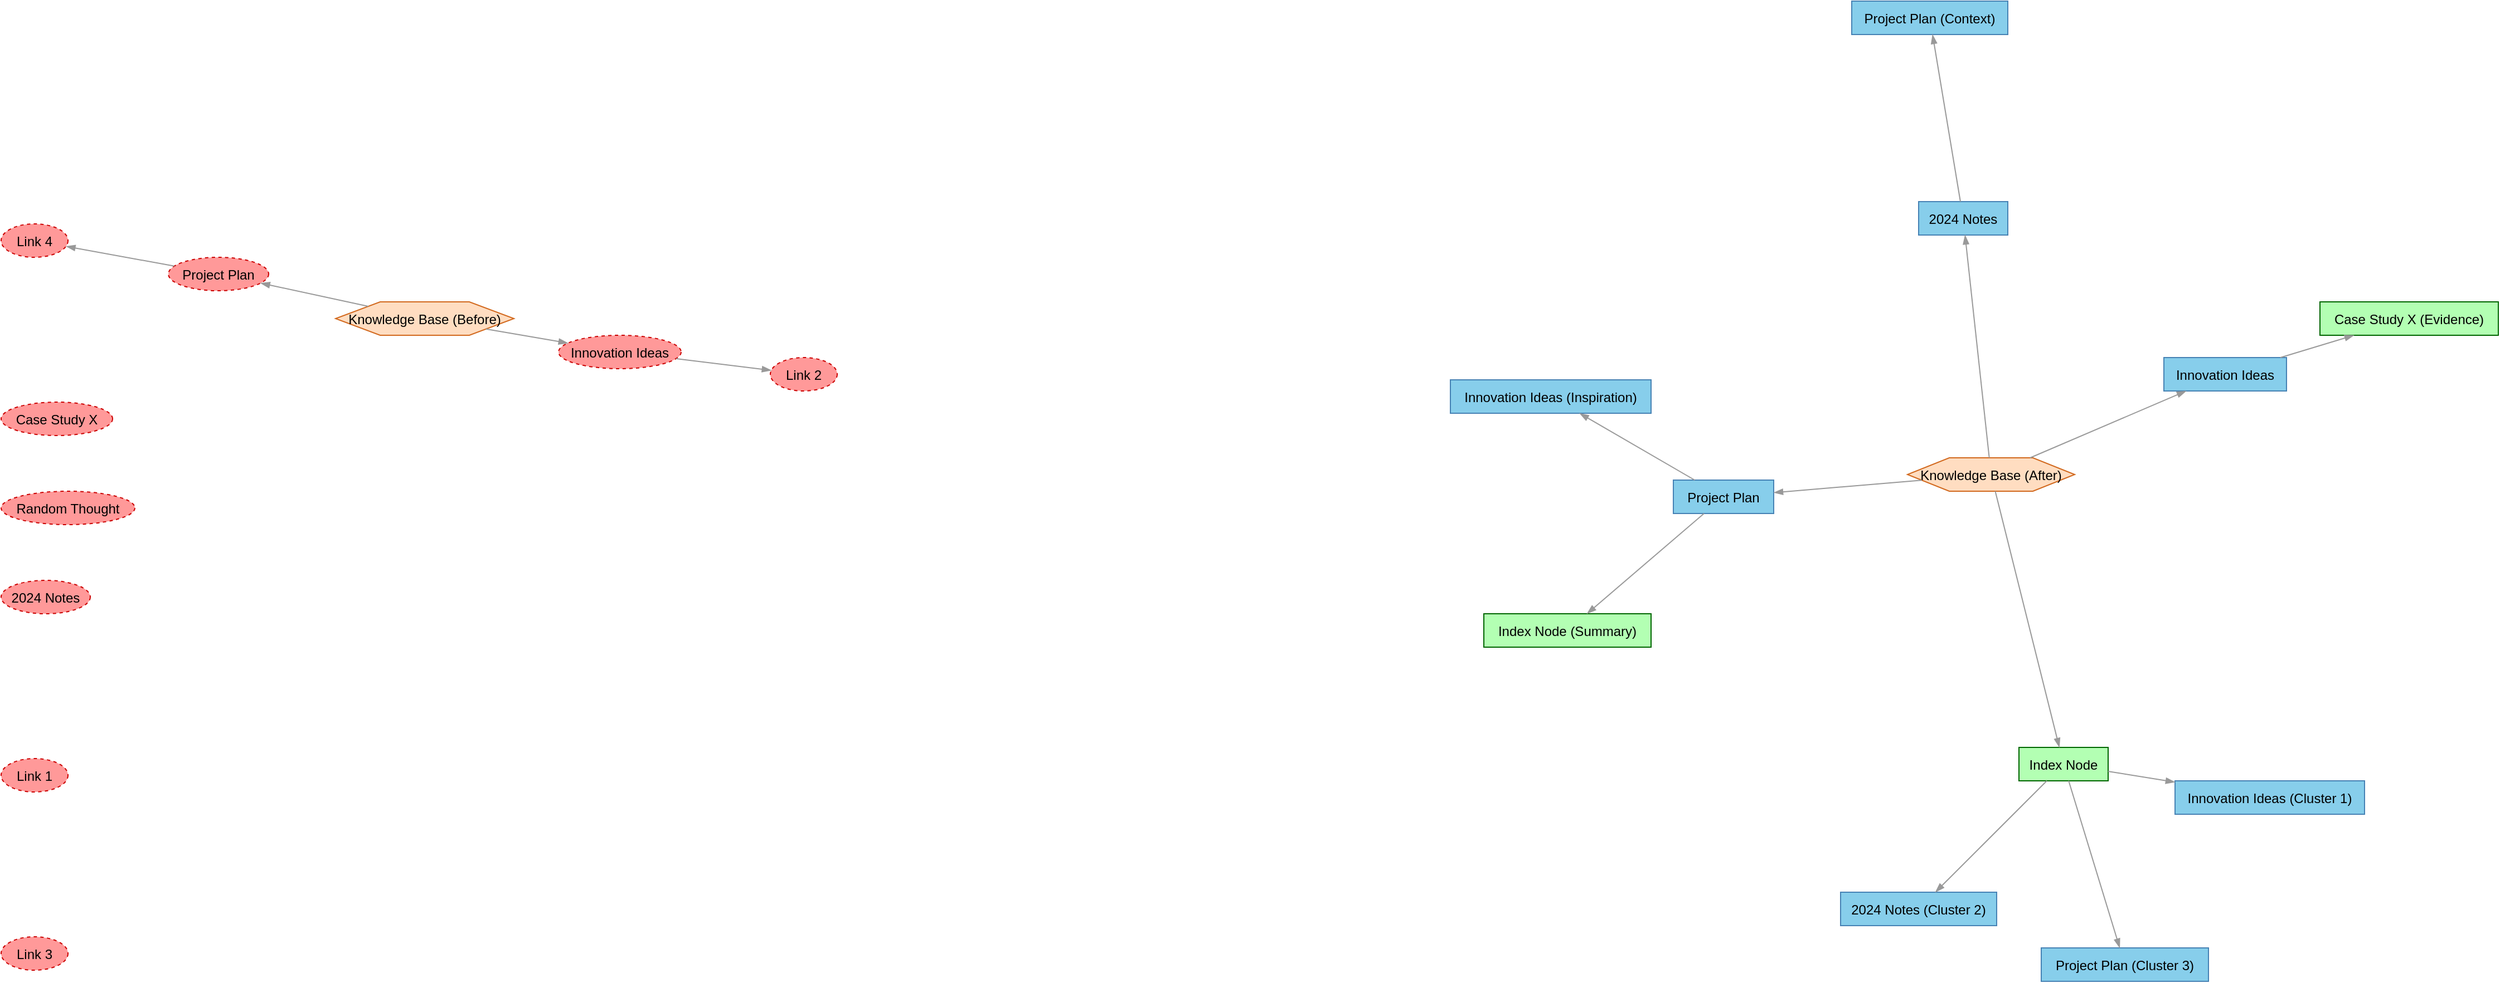 <mxfile version="26.0.16">
  <diagram name="Page-1" id="IfCidgmosDAY3yWi8qAJ">
    <mxGraphModel dx="4040" dy="2880" grid="1" gridSize="10" guides="1" tooltips="1" connect="1" arrows="1" fold="1" page="0" pageScale="1" pageWidth="827" pageHeight="1169" math="0" shadow="0">
      <root>
        <mxCell id="0" />
        <mxCell id="1" parent="0" />
        <mxCell id="Y-J2-YyE4Srri9UI6lyo-151" value="" style="group" vertex="1" connectable="0" parent="1">
          <mxGeometry x="1320" y="230" width="940" height="880" as="geometry" />
        </mxCell>
        <UserObject label="%name%" name="Knowledge Base (After)" placeholders="1" id="Y-J2-YyE4Srri9UI6lyo-124">
          <mxCell style="shape=hexagon;fillColor=#ffddc1;strokeColor=#d2691e;perimeter=hexagonPerimeter;" vertex="1" parent="Y-J2-YyE4Srri9UI6lyo-151">
            <mxGeometry x="410" y="410" width="150" height="30" as="geometry" />
          </mxCell>
        </UserObject>
        <UserObject label="%name%" name="Innovation Ideas" placeholders="1" id="Y-J2-YyE4Srri9UI6lyo-125">
          <mxCell style="shape=rectangle;fillColor=#87ceeb;strokeColor=#4682b4;perimeter=rectanglePerimeter;" vertex="1" parent="Y-J2-YyE4Srri9UI6lyo-151">
            <mxGeometry x="640" y="320" width="110" height="30" as="geometry" />
          </mxCell>
        </UserObject>
        <UserObject label="%name%" name="Case Study X (Evidence)" placeholders="1" id="Y-J2-YyE4Srri9UI6lyo-126">
          <mxCell style="shape=rectangle;fillColor=#b3ffb3;strokeColor=#006600;perimeter=rectanglePerimeter;" vertex="1" parent="Y-J2-YyE4Srri9UI6lyo-151">
            <mxGeometry x="780" y="270" width="160" height="30" as="geometry" />
          </mxCell>
        </UserObject>
        <UserObject label="%name%" name="2024 Notes" placeholders="1" id="Y-J2-YyE4Srri9UI6lyo-127">
          <mxCell style="shape=rectangle;fillColor=#87ceeb;strokeColor=#4682b4;perimeter=rectanglePerimeter;" vertex="1" parent="Y-J2-YyE4Srri9UI6lyo-151">
            <mxGeometry x="420" y="180" width="80" height="30" as="geometry" />
          </mxCell>
        </UserObject>
        <UserObject label="%name%" name="Project Plan" placeholders="1" id="Y-J2-YyE4Srri9UI6lyo-128">
          <mxCell style="shape=rectangle;fillColor=#87ceeb;strokeColor=#4682b4;perimeter=rectanglePerimeter;" vertex="1" parent="Y-J2-YyE4Srri9UI6lyo-151">
            <mxGeometry x="200" y="430" width="90" height="30" as="geometry" />
          </mxCell>
        </UserObject>
        <UserObject label="%name%" name="Index Node" placeholders="1" id="Y-J2-YyE4Srri9UI6lyo-129">
          <mxCell style="shape=rectangle;fillColor=#b3ffb3;strokeColor=#006600;perimeter=rectanglePerimeter;" vertex="1" parent="Y-J2-YyE4Srri9UI6lyo-151">
            <mxGeometry x="510" y="670" width="80" height="30" as="geometry" />
          </mxCell>
        </UserObject>
        <UserObject label="%name%" name="Project Plan (Context)" placeholders="1" id="Y-J2-YyE4Srri9UI6lyo-130">
          <mxCell style="shape=rectangle;fillColor=#87ceeb;strokeColor=#4682b4;perimeter=rectanglePerimeter;" vertex="1" parent="Y-J2-YyE4Srri9UI6lyo-151">
            <mxGeometry x="360" width="140" height="30" as="geometry" />
          </mxCell>
        </UserObject>
        <UserObject label="%name%" name="Innovation Ideas (Inspiration)" placeholders="1" id="Y-J2-YyE4Srri9UI6lyo-131">
          <mxCell style="shape=rectangle;fillColor=#87ceeb;strokeColor=#4682b4;perimeter=rectanglePerimeter;" vertex="1" parent="Y-J2-YyE4Srri9UI6lyo-151">
            <mxGeometry y="340" width="180" height="30" as="geometry" />
          </mxCell>
        </UserObject>
        <UserObject label="%name%" name="Index Node (Summary)" placeholders="1" id="Y-J2-YyE4Srri9UI6lyo-132">
          <mxCell style="shape=rectangle;fillColor=#b3ffb3;strokeColor=#006600;perimeter=rectanglePerimeter;" vertex="1" parent="Y-J2-YyE4Srri9UI6lyo-151">
            <mxGeometry x="30" y="550" width="150" height="30" as="geometry" />
          </mxCell>
        </UserObject>
        <UserObject label="%name%" name="Innovation Ideas (Cluster 1)" placeholders="1" id="Y-J2-YyE4Srri9UI6lyo-133">
          <mxCell style="shape=rectangle;fillColor=#87ceeb;strokeColor=#4682b4;perimeter=rectanglePerimeter;" vertex="1" parent="Y-J2-YyE4Srri9UI6lyo-151">
            <mxGeometry x="650" y="700" width="170" height="30" as="geometry" />
          </mxCell>
        </UserObject>
        <UserObject label="%name%" name="2024 Notes (Cluster 2)" placeholders="1" id="Y-J2-YyE4Srri9UI6lyo-134">
          <mxCell style="shape=rectangle;fillColor=#87ceeb;strokeColor=#4682b4;perimeter=rectanglePerimeter;" vertex="1" parent="Y-J2-YyE4Srri9UI6lyo-151">
            <mxGeometry x="350" y="800" width="140" height="30" as="geometry" />
          </mxCell>
        </UserObject>
        <UserObject label="%name%" name="Project Plan (Cluster 3)" placeholders="1" id="Y-J2-YyE4Srri9UI6lyo-135">
          <mxCell style="shape=rectangle;fillColor=#87ceeb;strokeColor=#4682b4;perimeter=rectanglePerimeter;" vertex="1" parent="Y-J2-YyE4Srri9UI6lyo-151">
            <mxGeometry x="530" y="850" width="150" height="30" as="geometry" />
          </mxCell>
        </UserObject>
        <mxCell id="Y-J2-YyE4Srri9UI6lyo-140" value="" style="curved=1;endArrow=blockThin;startArrow=none;strokeColor=#999999;endFill=1;" edge="1" parent="Y-J2-YyE4Srri9UI6lyo-151" source="Y-J2-YyE4Srri9UI6lyo-124" target="Y-J2-YyE4Srri9UI6lyo-125">
          <mxGeometry relative="1" as="geometry" />
        </mxCell>
        <mxCell id="Y-J2-YyE4Srri9UI6lyo-141" value="" style="curved=1;endArrow=blockThin;startArrow=none;strokeColor=#999999;endFill=1;" edge="1" parent="Y-J2-YyE4Srri9UI6lyo-151" source="Y-J2-YyE4Srri9UI6lyo-125" target="Y-J2-YyE4Srri9UI6lyo-126">
          <mxGeometry relative="1" as="geometry" />
        </mxCell>
        <mxCell id="Y-J2-YyE4Srri9UI6lyo-142" value="" style="curved=1;endArrow=blockThin;startArrow=none;strokeColor=#999999;endFill=1;" edge="1" parent="Y-J2-YyE4Srri9UI6lyo-151" source="Y-J2-YyE4Srri9UI6lyo-124" target="Y-J2-YyE4Srri9UI6lyo-127">
          <mxGeometry relative="1" as="geometry" />
        </mxCell>
        <mxCell id="Y-J2-YyE4Srri9UI6lyo-143" value="" style="curved=1;endArrow=blockThin;startArrow=none;strokeColor=#999999;endFill=1;" edge="1" parent="Y-J2-YyE4Srri9UI6lyo-151" source="Y-J2-YyE4Srri9UI6lyo-124" target="Y-J2-YyE4Srri9UI6lyo-128">
          <mxGeometry relative="1" as="geometry" />
        </mxCell>
        <mxCell id="Y-J2-YyE4Srri9UI6lyo-144" value="" style="curved=1;endArrow=blockThin;startArrow=none;strokeColor=#999999;endFill=1;" edge="1" parent="Y-J2-YyE4Srri9UI6lyo-151" source="Y-J2-YyE4Srri9UI6lyo-124" target="Y-J2-YyE4Srri9UI6lyo-129">
          <mxGeometry relative="1" as="geometry" />
        </mxCell>
        <mxCell id="Y-J2-YyE4Srri9UI6lyo-145" value="" style="curved=1;endArrow=blockThin;startArrow=none;strokeColor=#999999;endFill=1;" edge="1" parent="Y-J2-YyE4Srri9UI6lyo-151" source="Y-J2-YyE4Srri9UI6lyo-127" target="Y-J2-YyE4Srri9UI6lyo-130">
          <mxGeometry relative="1" as="geometry" />
        </mxCell>
        <mxCell id="Y-J2-YyE4Srri9UI6lyo-146" value="" style="curved=1;endArrow=blockThin;startArrow=none;strokeColor=#999999;endFill=1;" edge="1" parent="Y-J2-YyE4Srri9UI6lyo-151" source="Y-J2-YyE4Srri9UI6lyo-128" target="Y-J2-YyE4Srri9UI6lyo-131">
          <mxGeometry relative="1" as="geometry" />
        </mxCell>
        <mxCell id="Y-J2-YyE4Srri9UI6lyo-147" value="" style="curved=1;endArrow=blockThin;startArrow=none;strokeColor=#999999;endFill=1;" edge="1" parent="Y-J2-YyE4Srri9UI6lyo-151" source="Y-J2-YyE4Srri9UI6lyo-128" target="Y-J2-YyE4Srri9UI6lyo-132">
          <mxGeometry relative="1" as="geometry" />
        </mxCell>
        <mxCell id="Y-J2-YyE4Srri9UI6lyo-148" value="" style="curved=1;endArrow=blockThin;startArrow=none;strokeColor=#999999;endFill=1;" edge="1" parent="Y-J2-YyE4Srri9UI6lyo-151" source="Y-J2-YyE4Srri9UI6lyo-129" target="Y-J2-YyE4Srri9UI6lyo-133">
          <mxGeometry relative="1" as="geometry" />
        </mxCell>
        <mxCell id="Y-J2-YyE4Srri9UI6lyo-149" value="" style="curved=1;endArrow=blockThin;startArrow=none;strokeColor=#999999;endFill=1;" edge="1" parent="Y-J2-YyE4Srri9UI6lyo-151" source="Y-J2-YyE4Srri9UI6lyo-129" target="Y-J2-YyE4Srri9UI6lyo-134">
          <mxGeometry relative="1" as="geometry" />
        </mxCell>
        <mxCell id="Y-J2-YyE4Srri9UI6lyo-150" value="" style="curved=1;endArrow=blockThin;startArrow=none;strokeColor=#999999;endFill=1;" edge="1" parent="Y-J2-YyE4Srri9UI6lyo-151" source="Y-J2-YyE4Srri9UI6lyo-129" target="Y-J2-YyE4Srri9UI6lyo-135">
          <mxGeometry relative="1" as="geometry" />
        </mxCell>
        <mxCell id="Y-J2-YyE4Srri9UI6lyo-152" value="" style="group" vertex="1" connectable="0" parent="1">
          <mxGeometry x="20" y="430" width="750" height="670" as="geometry" />
        </mxCell>
        <UserObject label="%name%" name="Knowledge Base (Before)" placeholders="1" id="Y-J2-YyE4Srri9UI6lyo-114">
          <mxCell style="shape=hexagon;fillColor=#ffddc1;strokeColor=#d2691e;perimeter=hexagonPerimeter;" vertex="1" parent="Y-J2-YyE4Srri9UI6lyo-152">
            <mxGeometry x="300" y="70" width="160" height="30" as="geometry" />
          </mxCell>
        </UserObject>
        <UserObject label="%name%" name="Innovation Ideas" placeholders="1" id="Y-J2-YyE4Srri9UI6lyo-115">
          <mxCell style="shape=ellipse;fillColor=#ff9999;strokeColor=#cc0000;perimeter=ellipsePerimeter;dashed=1;" vertex="1" parent="Y-J2-YyE4Srri9UI6lyo-152">
            <mxGeometry x="500" y="100" width="110" height="30" as="geometry" />
          </mxCell>
        </UserObject>
        <UserObject label="%name%" name="Case Study X" placeholders="1" id="Y-J2-YyE4Srri9UI6lyo-116">
          <mxCell style="shape=ellipse;fillColor=#ff9999;strokeColor=#cc0000;perimeter=ellipsePerimeter;dashed=1;" vertex="1" parent="Y-J2-YyE4Srri9UI6lyo-152">
            <mxGeometry y="160" width="100" height="30" as="geometry" />
          </mxCell>
        </UserObject>
        <UserObject label="%name%" name="Random Thought" placeholders="1" id="Y-J2-YyE4Srri9UI6lyo-117">
          <mxCell style="shape=ellipse;fillColor=#ff9999;strokeColor=#cc0000;perimeter=ellipsePerimeter;dashed=1;" vertex="1" parent="Y-J2-YyE4Srri9UI6lyo-152">
            <mxGeometry y="240" width="120" height="30" as="geometry" />
          </mxCell>
        </UserObject>
        <UserObject label="%name%" name="2024 Notes" placeholders="1" id="Y-J2-YyE4Srri9UI6lyo-118">
          <mxCell style="shape=ellipse;fillColor=#ff9999;strokeColor=#cc0000;perimeter=ellipsePerimeter;dashed=1;" vertex="1" parent="Y-J2-YyE4Srri9UI6lyo-152">
            <mxGeometry y="320" width="80" height="30" as="geometry" />
          </mxCell>
        </UserObject>
        <UserObject label="%name%" name="Project Plan" placeholders="1" id="Y-J2-YyE4Srri9UI6lyo-119">
          <mxCell style="shape=ellipse;fillColor=#ff9999;strokeColor=#cc0000;perimeter=ellipsePerimeter;dashed=1;" vertex="1" parent="Y-J2-YyE4Srri9UI6lyo-152">
            <mxGeometry x="150" y="30" width="90" height="30" as="geometry" />
          </mxCell>
        </UserObject>
        <UserObject label="%name%" name="Link 1" placeholders="1" id="Y-J2-YyE4Srri9UI6lyo-120">
          <mxCell style="shape=ellipse;fillColor=#ff9999;strokeColor=#cc0000;perimeter=ellipsePerimeter;dashed=1;" vertex="1" parent="Y-J2-YyE4Srri9UI6lyo-152">
            <mxGeometry y="480" width="60" height="30" as="geometry" />
          </mxCell>
        </UserObject>
        <UserObject label="%name%" name="Link 2" placeholders="1" id="Y-J2-YyE4Srri9UI6lyo-121">
          <mxCell style="shape=ellipse;fillColor=#ff9999;strokeColor=#cc0000;perimeter=ellipsePerimeter;dashed=1;" vertex="1" parent="Y-J2-YyE4Srri9UI6lyo-152">
            <mxGeometry x="690" y="120" width="60" height="30" as="geometry" />
          </mxCell>
        </UserObject>
        <UserObject label="%name%" name="Link 3" placeholders="1" id="Y-J2-YyE4Srri9UI6lyo-122">
          <mxCell style="shape=ellipse;fillColor=#ff9999;strokeColor=#cc0000;perimeter=ellipsePerimeter;dashed=1;" vertex="1" parent="Y-J2-YyE4Srri9UI6lyo-152">
            <mxGeometry y="640" width="60" height="30" as="geometry" />
          </mxCell>
        </UserObject>
        <UserObject label="%name%" name="Link 4" placeholders="1" id="Y-J2-YyE4Srri9UI6lyo-123">
          <mxCell style="shape=ellipse;fillColor=#ff9999;strokeColor=#cc0000;perimeter=ellipsePerimeter;dashed=1;" vertex="1" parent="Y-J2-YyE4Srri9UI6lyo-152">
            <mxGeometry width="60" height="30" as="geometry" />
          </mxCell>
        </UserObject>
        <mxCell id="Y-J2-YyE4Srri9UI6lyo-136" value="" style="curved=1;endArrow=blockThin;startArrow=none;strokeColor=#999999;endFill=1;" edge="1" parent="Y-J2-YyE4Srri9UI6lyo-152" source="Y-J2-YyE4Srri9UI6lyo-114" target="Y-J2-YyE4Srri9UI6lyo-115">
          <mxGeometry relative="1" as="geometry" />
        </mxCell>
        <mxCell id="Y-J2-YyE4Srri9UI6lyo-137" value="" style="curved=1;endArrow=blockThin;startArrow=none;strokeColor=#999999;endFill=1;" edge="1" parent="Y-J2-YyE4Srri9UI6lyo-152" source="Y-J2-YyE4Srri9UI6lyo-114" target="Y-J2-YyE4Srri9UI6lyo-119">
          <mxGeometry relative="1" as="geometry" />
        </mxCell>
        <mxCell id="Y-J2-YyE4Srri9UI6lyo-138" value="" style="curved=1;endArrow=blockThin;startArrow=none;strokeColor=#999999;endFill=1;" edge="1" parent="Y-J2-YyE4Srri9UI6lyo-152" source="Y-J2-YyE4Srri9UI6lyo-115" target="Y-J2-YyE4Srri9UI6lyo-121">
          <mxGeometry relative="1" as="geometry" />
        </mxCell>
        <mxCell id="Y-J2-YyE4Srri9UI6lyo-139" value="" style="curved=1;endArrow=blockThin;startArrow=none;strokeColor=#999999;endFill=1;" edge="1" parent="Y-J2-YyE4Srri9UI6lyo-152" source="Y-J2-YyE4Srri9UI6lyo-119" target="Y-J2-YyE4Srri9UI6lyo-123">
          <mxGeometry relative="1" as="geometry" />
        </mxCell>
      </root>
    </mxGraphModel>
  </diagram>
</mxfile>
